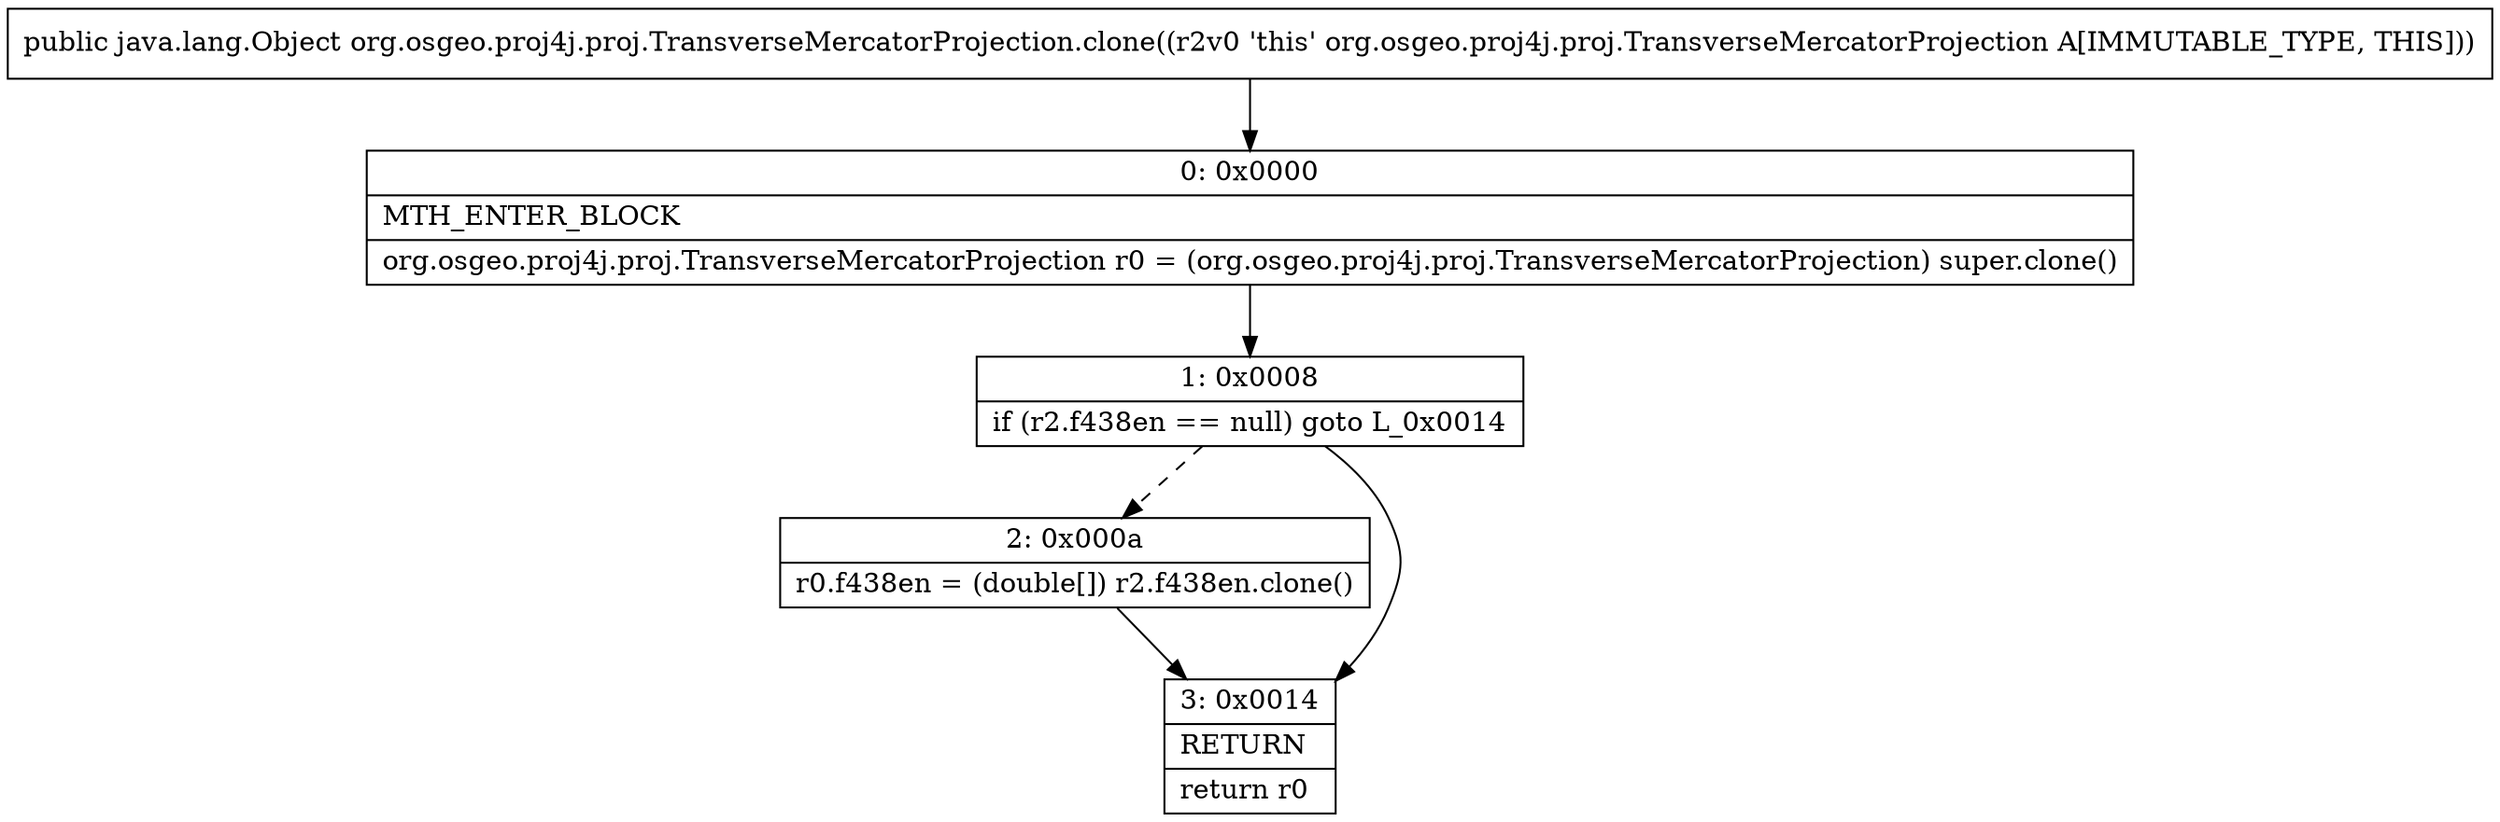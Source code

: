 digraph "CFG fororg.osgeo.proj4j.proj.TransverseMercatorProjection.clone()Ljava\/lang\/Object;" {
Node_0 [shape=record,label="{0\:\ 0x0000|MTH_ENTER_BLOCK\l|org.osgeo.proj4j.proj.TransverseMercatorProjection r0 = (org.osgeo.proj4j.proj.TransverseMercatorProjection) super.clone()\l}"];
Node_1 [shape=record,label="{1\:\ 0x0008|if (r2.f438en == null) goto L_0x0014\l}"];
Node_2 [shape=record,label="{2\:\ 0x000a|r0.f438en = (double[]) r2.f438en.clone()\l}"];
Node_3 [shape=record,label="{3\:\ 0x0014|RETURN\l|return r0\l}"];
MethodNode[shape=record,label="{public java.lang.Object org.osgeo.proj4j.proj.TransverseMercatorProjection.clone((r2v0 'this' org.osgeo.proj4j.proj.TransverseMercatorProjection A[IMMUTABLE_TYPE, THIS])) }"];
MethodNode -> Node_0;
Node_0 -> Node_1;
Node_1 -> Node_2[style=dashed];
Node_1 -> Node_3;
Node_2 -> Node_3;
}

